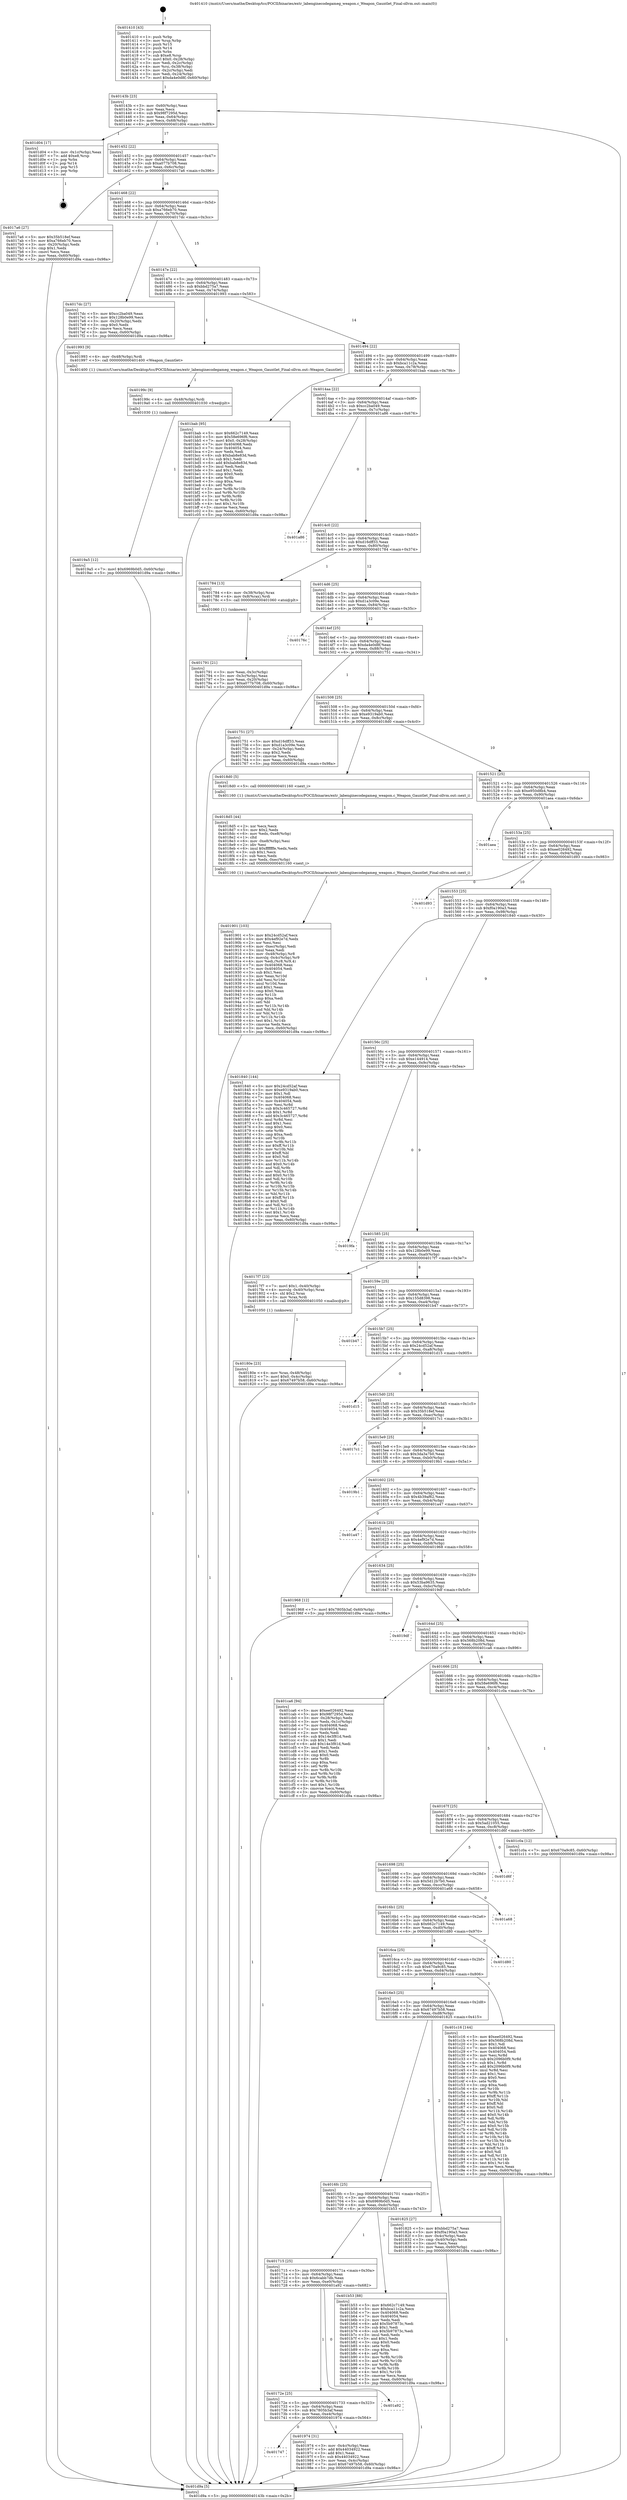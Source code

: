 digraph "0x401410" {
  label = "0x401410 (/mnt/c/Users/mathe/Desktop/tcc/POCII/binaries/extr_labenginecodegameg_weapon.c_Weapon_Gauntlet_Final-ollvm.out::main(0))"
  labelloc = "t"
  node[shape=record]

  Entry [label="",width=0.3,height=0.3,shape=circle,fillcolor=black,style=filled]
  "0x40143b" [label="{
     0x40143b [23]\l
     | [instrs]\l
     &nbsp;&nbsp;0x40143b \<+3\>: mov -0x60(%rbp),%eax\l
     &nbsp;&nbsp;0x40143e \<+2\>: mov %eax,%ecx\l
     &nbsp;&nbsp;0x401440 \<+6\>: sub $0x98f7295d,%ecx\l
     &nbsp;&nbsp;0x401446 \<+3\>: mov %eax,-0x64(%rbp)\l
     &nbsp;&nbsp;0x401449 \<+3\>: mov %ecx,-0x68(%rbp)\l
     &nbsp;&nbsp;0x40144c \<+6\>: je 0000000000401d04 \<main+0x8f4\>\l
  }"]
  "0x401d04" [label="{
     0x401d04 [17]\l
     | [instrs]\l
     &nbsp;&nbsp;0x401d04 \<+3\>: mov -0x1c(%rbp),%eax\l
     &nbsp;&nbsp;0x401d07 \<+7\>: add $0xe8,%rsp\l
     &nbsp;&nbsp;0x401d0e \<+1\>: pop %rbx\l
     &nbsp;&nbsp;0x401d0f \<+2\>: pop %r14\l
     &nbsp;&nbsp;0x401d11 \<+2\>: pop %r15\l
     &nbsp;&nbsp;0x401d13 \<+1\>: pop %rbp\l
     &nbsp;&nbsp;0x401d14 \<+1\>: ret\l
  }"]
  "0x401452" [label="{
     0x401452 [22]\l
     | [instrs]\l
     &nbsp;&nbsp;0x401452 \<+5\>: jmp 0000000000401457 \<main+0x47\>\l
     &nbsp;&nbsp;0x401457 \<+3\>: mov -0x64(%rbp),%eax\l
     &nbsp;&nbsp;0x40145a \<+5\>: sub $0xa077b708,%eax\l
     &nbsp;&nbsp;0x40145f \<+3\>: mov %eax,-0x6c(%rbp)\l
     &nbsp;&nbsp;0x401462 \<+6\>: je 00000000004017a6 \<main+0x396\>\l
  }"]
  Exit [label="",width=0.3,height=0.3,shape=circle,fillcolor=black,style=filled,peripheries=2]
  "0x4017a6" [label="{
     0x4017a6 [27]\l
     | [instrs]\l
     &nbsp;&nbsp;0x4017a6 \<+5\>: mov $0x35b518ef,%eax\l
     &nbsp;&nbsp;0x4017ab \<+5\>: mov $0xa766eb70,%ecx\l
     &nbsp;&nbsp;0x4017b0 \<+3\>: mov -0x20(%rbp),%edx\l
     &nbsp;&nbsp;0x4017b3 \<+3\>: cmp $0x1,%edx\l
     &nbsp;&nbsp;0x4017b6 \<+3\>: cmovl %ecx,%eax\l
     &nbsp;&nbsp;0x4017b9 \<+3\>: mov %eax,-0x60(%rbp)\l
     &nbsp;&nbsp;0x4017bc \<+5\>: jmp 0000000000401d9a \<main+0x98a\>\l
  }"]
  "0x401468" [label="{
     0x401468 [22]\l
     | [instrs]\l
     &nbsp;&nbsp;0x401468 \<+5\>: jmp 000000000040146d \<main+0x5d\>\l
     &nbsp;&nbsp;0x40146d \<+3\>: mov -0x64(%rbp),%eax\l
     &nbsp;&nbsp;0x401470 \<+5\>: sub $0xa766eb70,%eax\l
     &nbsp;&nbsp;0x401475 \<+3\>: mov %eax,-0x70(%rbp)\l
     &nbsp;&nbsp;0x401478 \<+6\>: je 00000000004017dc \<main+0x3cc\>\l
  }"]
  "0x4019a5" [label="{
     0x4019a5 [12]\l
     | [instrs]\l
     &nbsp;&nbsp;0x4019a5 \<+7\>: movl $0x6969b0d5,-0x60(%rbp)\l
     &nbsp;&nbsp;0x4019ac \<+5\>: jmp 0000000000401d9a \<main+0x98a\>\l
  }"]
  "0x4017dc" [label="{
     0x4017dc [27]\l
     | [instrs]\l
     &nbsp;&nbsp;0x4017dc \<+5\>: mov $0xcc2ba049,%eax\l
     &nbsp;&nbsp;0x4017e1 \<+5\>: mov $0x128b0e99,%ecx\l
     &nbsp;&nbsp;0x4017e6 \<+3\>: mov -0x20(%rbp),%edx\l
     &nbsp;&nbsp;0x4017e9 \<+3\>: cmp $0x0,%edx\l
     &nbsp;&nbsp;0x4017ec \<+3\>: cmove %ecx,%eax\l
     &nbsp;&nbsp;0x4017ef \<+3\>: mov %eax,-0x60(%rbp)\l
     &nbsp;&nbsp;0x4017f2 \<+5\>: jmp 0000000000401d9a \<main+0x98a\>\l
  }"]
  "0x40147e" [label="{
     0x40147e [22]\l
     | [instrs]\l
     &nbsp;&nbsp;0x40147e \<+5\>: jmp 0000000000401483 \<main+0x73\>\l
     &nbsp;&nbsp;0x401483 \<+3\>: mov -0x64(%rbp),%eax\l
     &nbsp;&nbsp;0x401486 \<+5\>: sub $0xbbd275a7,%eax\l
     &nbsp;&nbsp;0x40148b \<+3\>: mov %eax,-0x74(%rbp)\l
     &nbsp;&nbsp;0x40148e \<+6\>: je 0000000000401993 \<main+0x583\>\l
  }"]
  "0x40199c" [label="{
     0x40199c [9]\l
     | [instrs]\l
     &nbsp;&nbsp;0x40199c \<+4\>: mov -0x48(%rbp),%rdi\l
     &nbsp;&nbsp;0x4019a0 \<+5\>: call 0000000000401030 \<free@plt\>\l
     | [calls]\l
     &nbsp;&nbsp;0x401030 \{1\} (unknown)\l
  }"]
  "0x401993" [label="{
     0x401993 [9]\l
     | [instrs]\l
     &nbsp;&nbsp;0x401993 \<+4\>: mov -0x48(%rbp),%rdi\l
     &nbsp;&nbsp;0x401997 \<+5\>: call 0000000000401400 \<Weapon_Gauntlet\>\l
     | [calls]\l
     &nbsp;&nbsp;0x401400 \{1\} (/mnt/c/Users/mathe/Desktop/tcc/POCII/binaries/extr_labenginecodegameg_weapon.c_Weapon_Gauntlet_Final-ollvm.out::Weapon_Gauntlet)\l
  }"]
  "0x401494" [label="{
     0x401494 [22]\l
     | [instrs]\l
     &nbsp;&nbsp;0x401494 \<+5\>: jmp 0000000000401499 \<main+0x89\>\l
     &nbsp;&nbsp;0x401499 \<+3\>: mov -0x64(%rbp),%eax\l
     &nbsp;&nbsp;0x40149c \<+5\>: sub $0xbca11c2a,%eax\l
     &nbsp;&nbsp;0x4014a1 \<+3\>: mov %eax,-0x78(%rbp)\l
     &nbsp;&nbsp;0x4014a4 \<+6\>: je 0000000000401bab \<main+0x79b\>\l
  }"]
  "0x401747" [label="{
     0x401747\l
  }", style=dashed]
  "0x401bab" [label="{
     0x401bab [95]\l
     | [instrs]\l
     &nbsp;&nbsp;0x401bab \<+5\>: mov $0x662c7149,%eax\l
     &nbsp;&nbsp;0x401bb0 \<+5\>: mov $0x58e696f6,%ecx\l
     &nbsp;&nbsp;0x401bb5 \<+7\>: movl $0x0,-0x28(%rbp)\l
     &nbsp;&nbsp;0x401bbc \<+7\>: mov 0x404068,%edx\l
     &nbsp;&nbsp;0x401bc3 \<+7\>: mov 0x404054,%esi\l
     &nbsp;&nbsp;0x401bca \<+2\>: mov %edx,%edi\l
     &nbsp;&nbsp;0x401bcc \<+6\>: sub $0xbab8e83d,%edi\l
     &nbsp;&nbsp;0x401bd2 \<+3\>: sub $0x1,%edi\l
     &nbsp;&nbsp;0x401bd5 \<+6\>: add $0xbab8e83d,%edi\l
     &nbsp;&nbsp;0x401bdb \<+3\>: imul %edi,%edx\l
     &nbsp;&nbsp;0x401bde \<+3\>: and $0x1,%edx\l
     &nbsp;&nbsp;0x401be1 \<+3\>: cmp $0x0,%edx\l
     &nbsp;&nbsp;0x401be4 \<+4\>: sete %r8b\l
     &nbsp;&nbsp;0x401be8 \<+3\>: cmp $0xa,%esi\l
     &nbsp;&nbsp;0x401beb \<+4\>: setl %r9b\l
     &nbsp;&nbsp;0x401bef \<+3\>: mov %r8b,%r10b\l
     &nbsp;&nbsp;0x401bf2 \<+3\>: and %r9b,%r10b\l
     &nbsp;&nbsp;0x401bf5 \<+3\>: xor %r9b,%r8b\l
     &nbsp;&nbsp;0x401bf8 \<+3\>: or %r8b,%r10b\l
     &nbsp;&nbsp;0x401bfb \<+4\>: test $0x1,%r10b\l
     &nbsp;&nbsp;0x401bff \<+3\>: cmovne %ecx,%eax\l
     &nbsp;&nbsp;0x401c02 \<+3\>: mov %eax,-0x60(%rbp)\l
     &nbsp;&nbsp;0x401c05 \<+5\>: jmp 0000000000401d9a \<main+0x98a\>\l
  }"]
  "0x4014aa" [label="{
     0x4014aa [22]\l
     | [instrs]\l
     &nbsp;&nbsp;0x4014aa \<+5\>: jmp 00000000004014af \<main+0x9f\>\l
     &nbsp;&nbsp;0x4014af \<+3\>: mov -0x64(%rbp),%eax\l
     &nbsp;&nbsp;0x4014b2 \<+5\>: sub $0xcc2ba049,%eax\l
     &nbsp;&nbsp;0x4014b7 \<+3\>: mov %eax,-0x7c(%rbp)\l
     &nbsp;&nbsp;0x4014ba \<+6\>: je 0000000000401a86 \<main+0x676\>\l
  }"]
  "0x401974" [label="{
     0x401974 [31]\l
     | [instrs]\l
     &nbsp;&nbsp;0x401974 \<+3\>: mov -0x4c(%rbp),%eax\l
     &nbsp;&nbsp;0x401977 \<+5\>: add $0x44034922,%eax\l
     &nbsp;&nbsp;0x40197c \<+3\>: add $0x1,%eax\l
     &nbsp;&nbsp;0x40197f \<+5\>: sub $0x44034922,%eax\l
     &nbsp;&nbsp;0x401984 \<+3\>: mov %eax,-0x4c(%rbp)\l
     &nbsp;&nbsp;0x401987 \<+7\>: movl $0x67497b58,-0x60(%rbp)\l
     &nbsp;&nbsp;0x40198e \<+5\>: jmp 0000000000401d9a \<main+0x98a\>\l
  }"]
  "0x401a86" [label="{
     0x401a86\l
  }", style=dashed]
  "0x4014c0" [label="{
     0x4014c0 [22]\l
     | [instrs]\l
     &nbsp;&nbsp;0x4014c0 \<+5\>: jmp 00000000004014c5 \<main+0xb5\>\l
     &nbsp;&nbsp;0x4014c5 \<+3\>: mov -0x64(%rbp),%eax\l
     &nbsp;&nbsp;0x4014c8 \<+5\>: sub $0xd16dff33,%eax\l
     &nbsp;&nbsp;0x4014cd \<+3\>: mov %eax,-0x80(%rbp)\l
     &nbsp;&nbsp;0x4014d0 \<+6\>: je 0000000000401784 \<main+0x374\>\l
  }"]
  "0x40172e" [label="{
     0x40172e [25]\l
     | [instrs]\l
     &nbsp;&nbsp;0x40172e \<+5\>: jmp 0000000000401733 \<main+0x323\>\l
     &nbsp;&nbsp;0x401733 \<+3\>: mov -0x64(%rbp),%eax\l
     &nbsp;&nbsp;0x401736 \<+5\>: sub $0x7805b3af,%eax\l
     &nbsp;&nbsp;0x40173b \<+6\>: mov %eax,-0xe4(%rbp)\l
     &nbsp;&nbsp;0x401741 \<+6\>: je 0000000000401974 \<main+0x564\>\l
  }"]
  "0x401784" [label="{
     0x401784 [13]\l
     | [instrs]\l
     &nbsp;&nbsp;0x401784 \<+4\>: mov -0x38(%rbp),%rax\l
     &nbsp;&nbsp;0x401788 \<+4\>: mov 0x8(%rax),%rdi\l
     &nbsp;&nbsp;0x40178c \<+5\>: call 0000000000401060 \<atoi@plt\>\l
     | [calls]\l
     &nbsp;&nbsp;0x401060 \{1\} (unknown)\l
  }"]
  "0x4014d6" [label="{
     0x4014d6 [25]\l
     | [instrs]\l
     &nbsp;&nbsp;0x4014d6 \<+5\>: jmp 00000000004014db \<main+0xcb\>\l
     &nbsp;&nbsp;0x4014db \<+3\>: mov -0x64(%rbp),%eax\l
     &nbsp;&nbsp;0x4014de \<+5\>: sub $0xd1a3c09e,%eax\l
     &nbsp;&nbsp;0x4014e3 \<+6\>: mov %eax,-0x84(%rbp)\l
     &nbsp;&nbsp;0x4014e9 \<+6\>: je 000000000040176c \<main+0x35c\>\l
  }"]
  "0x401a92" [label="{
     0x401a92\l
  }", style=dashed]
  "0x40176c" [label="{
     0x40176c\l
  }", style=dashed]
  "0x4014ef" [label="{
     0x4014ef [25]\l
     | [instrs]\l
     &nbsp;&nbsp;0x4014ef \<+5\>: jmp 00000000004014f4 \<main+0xe4\>\l
     &nbsp;&nbsp;0x4014f4 \<+3\>: mov -0x64(%rbp),%eax\l
     &nbsp;&nbsp;0x4014f7 \<+5\>: sub $0xda4e0d8f,%eax\l
     &nbsp;&nbsp;0x4014fc \<+6\>: mov %eax,-0x88(%rbp)\l
     &nbsp;&nbsp;0x401502 \<+6\>: je 0000000000401751 \<main+0x341\>\l
  }"]
  "0x401715" [label="{
     0x401715 [25]\l
     | [instrs]\l
     &nbsp;&nbsp;0x401715 \<+5\>: jmp 000000000040171a \<main+0x30a\>\l
     &nbsp;&nbsp;0x40171a \<+3\>: mov -0x64(%rbp),%eax\l
     &nbsp;&nbsp;0x40171d \<+5\>: sub $0x6cabb7db,%eax\l
     &nbsp;&nbsp;0x401722 \<+6\>: mov %eax,-0xe0(%rbp)\l
     &nbsp;&nbsp;0x401728 \<+6\>: je 0000000000401a92 \<main+0x682\>\l
  }"]
  "0x401751" [label="{
     0x401751 [27]\l
     | [instrs]\l
     &nbsp;&nbsp;0x401751 \<+5\>: mov $0xd16dff33,%eax\l
     &nbsp;&nbsp;0x401756 \<+5\>: mov $0xd1a3c09e,%ecx\l
     &nbsp;&nbsp;0x40175b \<+3\>: mov -0x24(%rbp),%edx\l
     &nbsp;&nbsp;0x40175e \<+3\>: cmp $0x2,%edx\l
     &nbsp;&nbsp;0x401761 \<+3\>: cmovne %ecx,%eax\l
     &nbsp;&nbsp;0x401764 \<+3\>: mov %eax,-0x60(%rbp)\l
     &nbsp;&nbsp;0x401767 \<+5\>: jmp 0000000000401d9a \<main+0x98a\>\l
  }"]
  "0x401508" [label="{
     0x401508 [25]\l
     | [instrs]\l
     &nbsp;&nbsp;0x401508 \<+5\>: jmp 000000000040150d \<main+0xfd\>\l
     &nbsp;&nbsp;0x40150d \<+3\>: mov -0x64(%rbp),%eax\l
     &nbsp;&nbsp;0x401510 \<+5\>: sub $0xe9319ab0,%eax\l
     &nbsp;&nbsp;0x401515 \<+6\>: mov %eax,-0x8c(%rbp)\l
     &nbsp;&nbsp;0x40151b \<+6\>: je 00000000004018d0 \<main+0x4c0\>\l
  }"]
  "0x401d9a" [label="{
     0x401d9a [5]\l
     | [instrs]\l
     &nbsp;&nbsp;0x401d9a \<+5\>: jmp 000000000040143b \<main+0x2b\>\l
  }"]
  "0x401410" [label="{
     0x401410 [43]\l
     | [instrs]\l
     &nbsp;&nbsp;0x401410 \<+1\>: push %rbp\l
     &nbsp;&nbsp;0x401411 \<+3\>: mov %rsp,%rbp\l
     &nbsp;&nbsp;0x401414 \<+2\>: push %r15\l
     &nbsp;&nbsp;0x401416 \<+2\>: push %r14\l
     &nbsp;&nbsp;0x401418 \<+1\>: push %rbx\l
     &nbsp;&nbsp;0x401419 \<+7\>: sub $0xe8,%rsp\l
     &nbsp;&nbsp;0x401420 \<+7\>: movl $0x0,-0x28(%rbp)\l
     &nbsp;&nbsp;0x401427 \<+3\>: mov %edi,-0x2c(%rbp)\l
     &nbsp;&nbsp;0x40142a \<+4\>: mov %rsi,-0x38(%rbp)\l
     &nbsp;&nbsp;0x40142e \<+3\>: mov -0x2c(%rbp),%edi\l
     &nbsp;&nbsp;0x401431 \<+3\>: mov %edi,-0x24(%rbp)\l
     &nbsp;&nbsp;0x401434 \<+7\>: movl $0xda4e0d8f,-0x60(%rbp)\l
  }"]
  "0x401791" [label="{
     0x401791 [21]\l
     | [instrs]\l
     &nbsp;&nbsp;0x401791 \<+3\>: mov %eax,-0x3c(%rbp)\l
     &nbsp;&nbsp;0x401794 \<+3\>: mov -0x3c(%rbp),%eax\l
     &nbsp;&nbsp;0x401797 \<+3\>: mov %eax,-0x20(%rbp)\l
     &nbsp;&nbsp;0x40179a \<+7\>: movl $0xa077b708,-0x60(%rbp)\l
     &nbsp;&nbsp;0x4017a1 \<+5\>: jmp 0000000000401d9a \<main+0x98a\>\l
  }"]
  "0x401b53" [label="{
     0x401b53 [88]\l
     | [instrs]\l
     &nbsp;&nbsp;0x401b53 \<+5\>: mov $0x662c7149,%eax\l
     &nbsp;&nbsp;0x401b58 \<+5\>: mov $0xbca11c2a,%ecx\l
     &nbsp;&nbsp;0x401b5d \<+7\>: mov 0x404068,%edx\l
     &nbsp;&nbsp;0x401b64 \<+7\>: mov 0x404054,%esi\l
     &nbsp;&nbsp;0x401b6b \<+2\>: mov %edx,%edi\l
     &nbsp;&nbsp;0x401b6d \<+6\>: add $0x5b97873c,%edi\l
     &nbsp;&nbsp;0x401b73 \<+3\>: sub $0x1,%edi\l
     &nbsp;&nbsp;0x401b76 \<+6\>: sub $0x5b97873c,%edi\l
     &nbsp;&nbsp;0x401b7c \<+3\>: imul %edi,%edx\l
     &nbsp;&nbsp;0x401b7f \<+3\>: and $0x1,%edx\l
     &nbsp;&nbsp;0x401b82 \<+3\>: cmp $0x0,%edx\l
     &nbsp;&nbsp;0x401b85 \<+4\>: sete %r8b\l
     &nbsp;&nbsp;0x401b89 \<+3\>: cmp $0xa,%esi\l
     &nbsp;&nbsp;0x401b8c \<+4\>: setl %r9b\l
     &nbsp;&nbsp;0x401b90 \<+3\>: mov %r8b,%r10b\l
     &nbsp;&nbsp;0x401b93 \<+3\>: and %r9b,%r10b\l
     &nbsp;&nbsp;0x401b96 \<+3\>: xor %r9b,%r8b\l
     &nbsp;&nbsp;0x401b99 \<+3\>: or %r8b,%r10b\l
     &nbsp;&nbsp;0x401b9c \<+4\>: test $0x1,%r10b\l
     &nbsp;&nbsp;0x401ba0 \<+3\>: cmovne %ecx,%eax\l
     &nbsp;&nbsp;0x401ba3 \<+3\>: mov %eax,-0x60(%rbp)\l
     &nbsp;&nbsp;0x401ba6 \<+5\>: jmp 0000000000401d9a \<main+0x98a\>\l
  }"]
  "0x4018d0" [label="{
     0x4018d0 [5]\l
     | [instrs]\l
     &nbsp;&nbsp;0x4018d0 \<+5\>: call 0000000000401160 \<next_i\>\l
     | [calls]\l
     &nbsp;&nbsp;0x401160 \{1\} (/mnt/c/Users/mathe/Desktop/tcc/POCII/binaries/extr_labenginecodegameg_weapon.c_Weapon_Gauntlet_Final-ollvm.out::next_i)\l
  }"]
  "0x401521" [label="{
     0x401521 [25]\l
     | [instrs]\l
     &nbsp;&nbsp;0x401521 \<+5\>: jmp 0000000000401526 \<main+0x116\>\l
     &nbsp;&nbsp;0x401526 \<+3\>: mov -0x64(%rbp),%eax\l
     &nbsp;&nbsp;0x401529 \<+5\>: sub $0xe950d8b4,%eax\l
     &nbsp;&nbsp;0x40152e \<+6\>: mov %eax,-0x90(%rbp)\l
     &nbsp;&nbsp;0x401534 \<+6\>: je 0000000000401aea \<main+0x6da\>\l
  }"]
  "0x401901" [label="{
     0x401901 [103]\l
     | [instrs]\l
     &nbsp;&nbsp;0x401901 \<+5\>: mov $0x24cd52af,%ecx\l
     &nbsp;&nbsp;0x401906 \<+5\>: mov $0x4ef92e7d,%edx\l
     &nbsp;&nbsp;0x40190b \<+2\>: xor %esi,%esi\l
     &nbsp;&nbsp;0x40190d \<+6\>: mov -0xec(%rbp),%edi\l
     &nbsp;&nbsp;0x401913 \<+3\>: imul %eax,%edi\l
     &nbsp;&nbsp;0x401916 \<+4\>: mov -0x48(%rbp),%r8\l
     &nbsp;&nbsp;0x40191a \<+4\>: movslq -0x4c(%rbp),%r9\l
     &nbsp;&nbsp;0x40191e \<+4\>: mov %edi,(%r8,%r9,4)\l
     &nbsp;&nbsp;0x401922 \<+7\>: mov 0x404068,%eax\l
     &nbsp;&nbsp;0x401929 \<+7\>: mov 0x404054,%edi\l
     &nbsp;&nbsp;0x401930 \<+3\>: sub $0x1,%esi\l
     &nbsp;&nbsp;0x401933 \<+3\>: mov %eax,%r10d\l
     &nbsp;&nbsp;0x401936 \<+3\>: add %esi,%r10d\l
     &nbsp;&nbsp;0x401939 \<+4\>: imul %r10d,%eax\l
     &nbsp;&nbsp;0x40193d \<+3\>: and $0x1,%eax\l
     &nbsp;&nbsp;0x401940 \<+3\>: cmp $0x0,%eax\l
     &nbsp;&nbsp;0x401943 \<+4\>: sete %r11b\l
     &nbsp;&nbsp;0x401947 \<+3\>: cmp $0xa,%edi\l
     &nbsp;&nbsp;0x40194a \<+3\>: setl %bl\l
     &nbsp;&nbsp;0x40194d \<+3\>: mov %r11b,%r14b\l
     &nbsp;&nbsp;0x401950 \<+3\>: and %bl,%r14b\l
     &nbsp;&nbsp;0x401953 \<+3\>: xor %bl,%r11b\l
     &nbsp;&nbsp;0x401956 \<+3\>: or %r11b,%r14b\l
     &nbsp;&nbsp;0x401959 \<+4\>: test $0x1,%r14b\l
     &nbsp;&nbsp;0x40195d \<+3\>: cmovne %edx,%ecx\l
     &nbsp;&nbsp;0x401960 \<+3\>: mov %ecx,-0x60(%rbp)\l
     &nbsp;&nbsp;0x401963 \<+5\>: jmp 0000000000401d9a \<main+0x98a\>\l
  }"]
  "0x401aea" [label="{
     0x401aea\l
  }", style=dashed]
  "0x40153a" [label="{
     0x40153a [25]\l
     | [instrs]\l
     &nbsp;&nbsp;0x40153a \<+5\>: jmp 000000000040153f \<main+0x12f\>\l
     &nbsp;&nbsp;0x40153f \<+3\>: mov -0x64(%rbp),%eax\l
     &nbsp;&nbsp;0x401542 \<+5\>: sub $0xee026492,%eax\l
     &nbsp;&nbsp;0x401547 \<+6\>: mov %eax,-0x94(%rbp)\l
     &nbsp;&nbsp;0x40154d \<+6\>: je 0000000000401d93 \<main+0x983\>\l
  }"]
  "0x4018d5" [label="{
     0x4018d5 [44]\l
     | [instrs]\l
     &nbsp;&nbsp;0x4018d5 \<+2\>: xor %ecx,%ecx\l
     &nbsp;&nbsp;0x4018d7 \<+5\>: mov $0x2,%edx\l
     &nbsp;&nbsp;0x4018dc \<+6\>: mov %edx,-0xe8(%rbp)\l
     &nbsp;&nbsp;0x4018e2 \<+1\>: cltd\l
     &nbsp;&nbsp;0x4018e3 \<+6\>: mov -0xe8(%rbp),%esi\l
     &nbsp;&nbsp;0x4018e9 \<+2\>: idiv %esi\l
     &nbsp;&nbsp;0x4018eb \<+6\>: imul $0xfffffffe,%edx,%edx\l
     &nbsp;&nbsp;0x4018f1 \<+3\>: sub $0x1,%ecx\l
     &nbsp;&nbsp;0x4018f4 \<+2\>: sub %ecx,%edx\l
     &nbsp;&nbsp;0x4018f6 \<+6\>: mov %edx,-0xec(%rbp)\l
     &nbsp;&nbsp;0x4018fc \<+5\>: call 0000000000401160 \<next_i\>\l
     | [calls]\l
     &nbsp;&nbsp;0x401160 \{1\} (/mnt/c/Users/mathe/Desktop/tcc/POCII/binaries/extr_labenginecodegameg_weapon.c_Weapon_Gauntlet_Final-ollvm.out::next_i)\l
  }"]
  "0x401d93" [label="{
     0x401d93\l
  }", style=dashed]
  "0x401553" [label="{
     0x401553 [25]\l
     | [instrs]\l
     &nbsp;&nbsp;0x401553 \<+5\>: jmp 0000000000401558 \<main+0x148\>\l
     &nbsp;&nbsp;0x401558 \<+3\>: mov -0x64(%rbp),%eax\l
     &nbsp;&nbsp;0x40155b \<+5\>: sub $0xf0a190a3,%eax\l
     &nbsp;&nbsp;0x401560 \<+6\>: mov %eax,-0x98(%rbp)\l
     &nbsp;&nbsp;0x401566 \<+6\>: je 0000000000401840 \<main+0x430\>\l
  }"]
  "0x4016fc" [label="{
     0x4016fc [25]\l
     | [instrs]\l
     &nbsp;&nbsp;0x4016fc \<+5\>: jmp 0000000000401701 \<main+0x2f1\>\l
     &nbsp;&nbsp;0x401701 \<+3\>: mov -0x64(%rbp),%eax\l
     &nbsp;&nbsp;0x401704 \<+5\>: sub $0x6969b0d5,%eax\l
     &nbsp;&nbsp;0x401709 \<+6\>: mov %eax,-0xdc(%rbp)\l
     &nbsp;&nbsp;0x40170f \<+6\>: je 0000000000401b53 \<main+0x743\>\l
  }"]
  "0x401840" [label="{
     0x401840 [144]\l
     | [instrs]\l
     &nbsp;&nbsp;0x401840 \<+5\>: mov $0x24cd52af,%eax\l
     &nbsp;&nbsp;0x401845 \<+5\>: mov $0xe9319ab0,%ecx\l
     &nbsp;&nbsp;0x40184a \<+2\>: mov $0x1,%dl\l
     &nbsp;&nbsp;0x40184c \<+7\>: mov 0x404068,%esi\l
     &nbsp;&nbsp;0x401853 \<+7\>: mov 0x404054,%edi\l
     &nbsp;&nbsp;0x40185a \<+3\>: mov %esi,%r8d\l
     &nbsp;&nbsp;0x40185d \<+7\>: sub $0x3c465727,%r8d\l
     &nbsp;&nbsp;0x401864 \<+4\>: sub $0x1,%r8d\l
     &nbsp;&nbsp;0x401868 \<+7\>: add $0x3c465727,%r8d\l
     &nbsp;&nbsp;0x40186f \<+4\>: imul %r8d,%esi\l
     &nbsp;&nbsp;0x401873 \<+3\>: and $0x1,%esi\l
     &nbsp;&nbsp;0x401876 \<+3\>: cmp $0x0,%esi\l
     &nbsp;&nbsp;0x401879 \<+4\>: sete %r9b\l
     &nbsp;&nbsp;0x40187d \<+3\>: cmp $0xa,%edi\l
     &nbsp;&nbsp;0x401880 \<+4\>: setl %r10b\l
     &nbsp;&nbsp;0x401884 \<+3\>: mov %r9b,%r11b\l
     &nbsp;&nbsp;0x401887 \<+4\>: xor $0xff,%r11b\l
     &nbsp;&nbsp;0x40188b \<+3\>: mov %r10b,%bl\l
     &nbsp;&nbsp;0x40188e \<+3\>: xor $0xff,%bl\l
     &nbsp;&nbsp;0x401891 \<+3\>: xor $0x0,%dl\l
     &nbsp;&nbsp;0x401894 \<+3\>: mov %r11b,%r14b\l
     &nbsp;&nbsp;0x401897 \<+4\>: and $0x0,%r14b\l
     &nbsp;&nbsp;0x40189b \<+3\>: and %dl,%r9b\l
     &nbsp;&nbsp;0x40189e \<+3\>: mov %bl,%r15b\l
     &nbsp;&nbsp;0x4018a1 \<+4\>: and $0x0,%r15b\l
     &nbsp;&nbsp;0x4018a5 \<+3\>: and %dl,%r10b\l
     &nbsp;&nbsp;0x4018a8 \<+3\>: or %r9b,%r14b\l
     &nbsp;&nbsp;0x4018ab \<+3\>: or %r10b,%r15b\l
     &nbsp;&nbsp;0x4018ae \<+3\>: xor %r15b,%r14b\l
     &nbsp;&nbsp;0x4018b1 \<+3\>: or %bl,%r11b\l
     &nbsp;&nbsp;0x4018b4 \<+4\>: xor $0xff,%r11b\l
     &nbsp;&nbsp;0x4018b8 \<+3\>: or $0x0,%dl\l
     &nbsp;&nbsp;0x4018bb \<+3\>: and %dl,%r11b\l
     &nbsp;&nbsp;0x4018be \<+3\>: or %r11b,%r14b\l
     &nbsp;&nbsp;0x4018c1 \<+4\>: test $0x1,%r14b\l
     &nbsp;&nbsp;0x4018c5 \<+3\>: cmovne %ecx,%eax\l
     &nbsp;&nbsp;0x4018c8 \<+3\>: mov %eax,-0x60(%rbp)\l
     &nbsp;&nbsp;0x4018cb \<+5\>: jmp 0000000000401d9a \<main+0x98a\>\l
  }"]
  "0x40156c" [label="{
     0x40156c [25]\l
     | [instrs]\l
     &nbsp;&nbsp;0x40156c \<+5\>: jmp 0000000000401571 \<main+0x161\>\l
     &nbsp;&nbsp;0x401571 \<+3\>: mov -0x64(%rbp),%eax\l
     &nbsp;&nbsp;0x401574 \<+5\>: sub $0xe144914,%eax\l
     &nbsp;&nbsp;0x401579 \<+6\>: mov %eax,-0x9c(%rbp)\l
     &nbsp;&nbsp;0x40157f \<+6\>: je 00000000004019fa \<main+0x5ea\>\l
  }"]
  "0x401825" [label="{
     0x401825 [27]\l
     | [instrs]\l
     &nbsp;&nbsp;0x401825 \<+5\>: mov $0xbbd275a7,%eax\l
     &nbsp;&nbsp;0x40182a \<+5\>: mov $0xf0a190a3,%ecx\l
     &nbsp;&nbsp;0x40182f \<+3\>: mov -0x4c(%rbp),%edx\l
     &nbsp;&nbsp;0x401832 \<+3\>: cmp -0x40(%rbp),%edx\l
     &nbsp;&nbsp;0x401835 \<+3\>: cmovl %ecx,%eax\l
     &nbsp;&nbsp;0x401838 \<+3\>: mov %eax,-0x60(%rbp)\l
     &nbsp;&nbsp;0x40183b \<+5\>: jmp 0000000000401d9a \<main+0x98a\>\l
  }"]
  "0x4019fa" [label="{
     0x4019fa\l
  }", style=dashed]
  "0x401585" [label="{
     0x401585 [25]\l
     | [instrs]\l
     &nbsp;&nbsp;0x401585 \<+5\>: jmp 000000000040158a \<main+0x17a\>\l
     &nbsp;&nbsp;0x40158a \<+3\>: mov -0x64(%rbp),%eax\l
     &nbsp;&nbsp;0x40158d \<+5\>: sub $0x128b0e99,%eax\l
     &nbsp;&nbsp;0x401592 \<+6\>: mov %eax,-0xa0(%rbp)\l
     &nbsp;&nbsp;0x401598 \<+6\>: je 00000000004017f7 \<main+0x3e7\>\l
  }"]
  "0x4016e3" [label="{
     0x4016e3 [25]\l
     | [instrs]\l
     &nbsp;&nbsp;0x4016e3 \<+5\>: jmp 00000000004016e8 \<main+0x2d8\>\l
     &nbsp;&nbsp;0x4016e8 \<+3\>: mov -0x64(%rbp),%eax\l
     &nbsp;&nbsp;0x4016eb \<+5\>: sub $0x67497b58,%eax\l
     &nbsp;&nbsp;0x4016f0 \<+6\>: mov %eax,-0xd8(%rbp)\l
     &nbsp;&nbsp;0x4016f6 \<+6\>: je 0000000000401825 \<main+0x415\>\l
  }"]
  "0x4017f7" [label="{
     0x4017f7 [23]\l
     | [instrs]\l
     &nbsp;&nbsp;0x4017f7 \<+7\>: movl $0x1,-0x40(%rbp)\l
     &nbsp;&nbsp;0x4017fe \<+4\>: movslq -0x40(%rbp),%rax\l
     &nbsp;&nbsp;0x401802 \<+4\>: shl $0x2,%rax\l
     &nbsp;&nbsp;0x401806 \<+3\>: mov %rax,%rdi\l
     &nbsp;&nbsp;0x401809 \<+5\>: call 0000000000401050 \<malloc@plt\>\l
     | [calls]\l
     &nbsp;&nbsp;0x401050 \{1\} (unknown)\l
  }"]
  "0x40159e" [label="{
     0x40159e [25]\l
     | [instrs]\l
     &nbsp;&nbsp;0x40159e \<+5\>: jmp 00000000004015a3 \<main+0x193\>\l
     &nbsp;&nbsp;0x4015a3 \<+3\>: mov -0x64(%rbp),%eax\l
     &nbsp;&nbsp;0x4015a6 \<+5\>: sub $0x155d8398,%eax\l
     &nbsp;&nbsp;0x4015ab \<+6\>: mov %eax,-0xa4(%rbp)\l
     &nbsp;&nbsp;0x4015b1 \<+6\>: je 0000000000401b47 \<main+0x737\>\l
  }"]
  "0x40180e" [label="{
     0x40180e [23]\l
     | [instrs]\l
     &nbsp;&nbsp;0x40180e \<+4\>: mov %rax,-0x48(%rbp)\l
     &nbsp;&nbsp;0x401812 \<+7\>: movl $0x0,-0x4c(%rbp)\l
     &nbsp;&nbsp;0x401819 \<+7\>: movl $0x67497b58,-0x60(%rbp)\l
     &nbsp;&nbsp;0x401820 \<+5\>: jmp 0000000000401d9a \<main+0x98a\>\l
  }"]
  "0x401c16" [label="{
     0x401c16 [144]\l
     | [instrs]\l
     &nbsp;&nbsp;0x401c16 \<+5\>: mov $0xee026492,%eax\l
     &nbsp;&nbsp;0x401c1b \<+5\>: mov $0x568b208d,%ecx\l
     &nbsp;&nbsp;0x401c20 \<+2\>: mov $0x1,%dl\l
     &nbsp;&nbsp;0x401c22 \<+7\>: mov 0x404068,%esi\l
     &nbsp;&nbsp;0x401c29 \<+7\>: mov 0x404054,%edi\l
     &nbsp;&nbsp;0x401c30 \<+3\>: mov %esi,%r8d\l
     &nbsp;&nbsp;0x401c33 \<+7\>: sub $0x2096b0f9,%r8d\l
     &nbsp;&nbsp;0x401c3a \<+4\>: sub $0x1,%r8d\l
     &nbsp;&nbsp;0x401c3e \<+7\>: add $0x2096b0f9,%r8d\l
     &nbsp;&nbsp;0x401c45 \<+4\>: imul %r8d,%esi\l
     &nbsp;&nbsp;0x401c49 \<+3\>: and $0x1,%esi\l
     &nbsp;&nbsp;0x401c4c \<+3\>: cmp $0x0,%esi\l
     &nbsp;&nbsp;0x401c4f \<+4\>: sete %r9b\l
     &nbsp;&nbsp;0x401c53 \<+3\>: cmp $0xa,%edi\l
     &nbsp;&nbsp;0x401c56 \<+4\>: setl %r10b\l
     &nbsp;&nbsp;0x401c5a \<+3\>: mov %r9b,%r11b\l
     &nbsp;&nbsp;0x401c5d \<+4\>: xor $0xff,%r11b\l
     &nbsp;&nbsp;0x401c61 \<+3\>: mov %r10b,%bl\l
     &nbsp;&nbsp;0x401c64 \<+3\>: xor $0xff,%bl\l
     &nbsp;&nbsp;0x401c67 \<+3\>: xor $0x0,%dl\l
     &nbsp;&nbsp;0x401c6a \<+3\>: mov %r11b,%r14b\l
     &nbsp;&nbsp;0x401c6d \<+4\>: and $0x0,%r14b\l
     &nbsp;&nbsp;0x401c71 \<+3\>: and %dl,%r9b\l
     &nbsp;&nbsp;0x401c74 \<+3\>: mov %bl,%r15b\l
     &nbsp;&nbsp;0x401c77 \<+4\>: and $0x0,%r15b\l
     &nbsp;&nbsp;0x401c7b \<+3\>: and %dl,%r10b\l
     &nbsp;&nbsp;0x401c7e \<+3\>: or %r9b,%r14b\l
     &nbsp;&nbsp;0x401c81 \<+3\>: or %r10b,%r15b\l
     &nbsp;&nbsp;0x401c84 \<+3\>: xor %r15b,%r14b\l
     &nbsp;&nbsp;0x401c87 \<+3\>: or %bl,%r11b\l
     &nbsp;&nbsp;0x401c8a \<+4\>: xor $0xff,%r11b\l
     &nbsp;&nbsp;0x401c8e \<+3\>: or $0x0,%dl\l
     &nbsp;&nbsp;0x401c91 \<+3\>: and %dl,%r11b\l
     &nbsp;&nbsp;0x401c94 \<+3\>: or %r11b,%r14b\l
     &nbsp;&nbsp;0x401c97 \<+4\>: test $0x1,%r14b\l
     &nbsp;&nbsp;0x401c9b \<+3\>: cmovne %ecx,%eax\l
     &nbsp;&nbsp;0x401c9e \<+3\>: mov %eax,-0x60(%rbp)\l
     &nbsp;&nbsp;0x401ca1 \<+5\>: jmp 0000000000401d9a \<main+0x98a\>\l
  }"]
  "0x401b47" [label="{
     0x401b47\l
  }", style=dashed]
  "0x4015b7" [label="{
     0x4015b7 [25]\l
     | [instrs]\l
     &nbsp;&nbsp;0x4015b7 \<+5\>: jmp 00000000004015bc \<main+0x1ac\>\l
     &nbsp;&nbsp;0x4015bc \<+3\>: mov -0x64(%rbp),%eax\l
     &nbsp;&nbsp;0x4015bf \<+5\>: sub $0x24cd52af,%eax\l
     &nbsp;&nbsp;0x4015c4 \<+6\>: mov %eax,-0xa8(%rbp)\l
     &nbsp;&nbsp;0x4015ca \<+6\>: je 0000000000401d15 \<main+0x905\>\l
  }"]
  "0x4016ca" [label="{
     0x4016ca [25]\l
     | [instrs]\l
     &nbsp;&nbsp;0x4016ca \<+5\>: jmp 00000000004016cf \<main+0x2bf\>\l
     &nbsp;&nbsp;0x4016cf \<+3\>: mov -0x64(%rbp),%eax\l
     &nbsp;&nbsp;0x4016d2 \<+5\>: sub $0x670a9c85,%eax\l
     &nbsp;&nbsp;0x4016d7 \<+6\>: mov %eax,-0xd4(%rbp)\l
     &nbsp;&nbsp;0x4016dd \<+6\>: je 0000000000401c16 \<main+0x806\>\l
  }"]
  "0x401d15" [label="{
     0x401d15\l
  }", style=dashed]
  "0x4015d0" [label="{
     0x4015d0 [25]\l
     | [instrs]\l
     &nbsp;&nbsp;0x4015d0 \<+5\>: jmp 00000000004015d5 \<main+0x1c5\>\l
     &nbsp;&nbsp;0x4015d5 \<+3\>: mov -0x64(%rbp),%eax\l
     &nbsp;&nbsp;0x4015d8 \<+5\>: sub $0x35b518ef,%eax\l
     &nbsp;&nbsp;0x4015dd \<+6\>: mov %eax,-0xac(%rbp)\l
     &nbsp;&nbsp;0x4015e3 \<+6\>: je 00000000004017c1 \<main+0x3b1\>\l
  }"]
  "0x401d80" [label="{
     0x401d80\l
  }", style=dashed]
  "0x4017c1" [label="{
     0x4017c1\l
  }", style=dashed]
  "0x4015e9" [label="{
     0x4015e9 [25]\l
     | [instrs]\l
     &nbsp;&nbsp;0x4015e9 \<+5\>: jmp 00000000004015ee \<main+0x1de\>\l
     &nbsp;&nbsp;0x4015ee \<+3\>: mov -0x64(%rbp),%eax\l
     &nbsp;&nbsp;0x4015f1 \<+5\>: sub $0x3da3a7b0,%eax\l
     &nbsp;&nbsp;0x4015f6 \<+6\>: mov %eax,-0xb0(%rbp)\l
     &nbsp;&nbsp;0x4015fc \<+6\>: je 00000000004019b1 \<main+0x5a1\>\l
  }"]
  "0x4016b1" [label="{
     0x4016b1 [25]\l
     | [instrs]\l
     &nbsp;&nbsp;0x4016b1 \<+5\>: jmp 00000000004016b6 \<main+0x2a6\>\l
     &nbsp;&nbsp;0x4016b6 \<+3\>: mov -0x64(%rbp),%eax\l
     &nbsp;&nbsp;0x4016b9 \<+5\>: sub $0x662c7149,%eax\l
     &nbsp;&nbsp;0x4016be \<+6\>: mov %eax,-0xd0(%rbp)\l
     &nbsp;&nbsp;0x4016c4 \<+6\>: je 0000000000401d80 \<main+0x970\>\l
  }"]
  "0x4019b1" [label="{
     0x4019b1\l
  }", style=dashed]
  "0x401602" [label="{
     0x401602 [25]\l
     | [instrs]\l
     &nbsp;&nbsp;0x401602 \<+5\>: jmp 0000000000401607 \<main+0x1f7\>\l
     &nbsp;&nbsp;0x401607 \<+3\>: mov -0x64(%rbp),%eax\l
     &nbsp;&nbsp;0x40160a \<+5\>: sub $0x4b39af62,%eax\l
     &nbsp;&nbsp;0x40160f \<+6\>: mov %eax,-0xb4(%rbp)\l
     &nbsp;&nbsp;0x401615 \<+6\>: je 0000000000401a47 \<main+0x637\>\l
  }"]
  "0x401a68" [label="{
     0x401a68\l
  }", style=dashed]
  "0x401a47" [label="{
     0x401a47\l
  }", style=dashed]
  "0x40161b" [label="{
     0x40161b [25]\l
     | [instrs]\l
     &nbsp;&nbsp;0x40161b \<+5\>: jmp 0000000000401620 \<main+0x210\>\l
     &nbsp;&nbsp;0x401620 \<+3\>: mov -0x64(%rbp),%eax\l
     &nbsp;&nbsp;0x401623 \<+5\>: sub $0x4ef92e7d,%eax\l
     &nbsp;&nbsp;0x401628 \<+6\>: mov %eax,-0xb8(%rbp)\l
     &nbsp;&nbsp;0x40162e \<+6\>: je 0000000000401968 \<main+0x558\>\l
  }"]
  "0x401698" [label="{
     0x401698 [25]\l
     | [instrs]\l
     &nbsp;&nbsp;0x401698 \<+5\>: jmp 000000000040169d \<main+0x28d\>\l
     &nbsp;&nbsp;0x40169d \<+3\>: mov -0x64(%rbp),%eax\l
     &nbsp;&nbsp;0x4016a0 \<+5\>: sub $0x5d12b7b0,%eax\l
     &nbsp;&nbsp;0x4016a5 \<+6\>: mov %eax,-0xcc(%rbp)\l
     &nbsp;&nbsp;0x4016ab \<+6\>: je 0000000000401a68 \<main+0x658\>\l
  }"]
  "0x401968" [label="{
     0x401968 [12]\l
     | [instrs]\l
     &nbsp;&nbsp;0x401968 \<+7\>: movl $0x7805b3af,-0x60(%rbp)\l
     &nbsp;&nbsp;0x40196f \<+5\>: jmp 0000000000401d9a \<main+0x98a\>\l
  }"]
  "0x401634" [label="{
     0x401634 [25]\l
     | [instrs]\l
     &nbsp;&nbsp;0x401634 \<+5\>: jmp 0000000000401639 \<main+0x229\>\l
     &nbsp;&nbsp;0x401639 \<+3\>: mov -0x64(%rbp),%eax\l
     &nbsp;&nbsp;0x40163c \<+5\>: sub $0x53ba9635,%eax\l
     &nbsp;&nbsp;0x401641 \<+6\>: mov %eax,-0xbc(%rbp)\l
     &nbsp;&nbsp;0x401647 \<+6\>: je 00000000004019df \<main+0x5cf\>\l
  }"]
  "0x401d6f" [label="{
     0x401d6f\l
  }", style=dashed]
  "0x4019df" [label="{
     0x4019df\l
  }", style=dashed]
  "0x40164d" [label="{
     0x40164d [25]\l
     | [instrs]\l
     &nbsp;&nbsp;0x40164d \<+5\>: jmp 0000000000401652 \<main+0x242\>\l
     &nbsp;&nbsp;0x401652 \<+3\>: mov -0x64(%rbp),%eax\l
     &nbsp;&nbsp;0x401655 \<+5\>: sub $0x568b208d,%eax\l
     &nbsp;&nbsp;0x40165a \<+6\>: mov %eax,-0xc0(%rbp)\l
     &nbsp;&nbsp;0x401660 \<+6\>: je 0000000000401ca6 \<main+0x896\>\l
  }"]
  "0x40167f" [label="{
     0x40167f [25]\l
     | [instrs]\l
     &nbsp;&nbsp;0x40167f \<+5\>: jmp 0000000000401684 \<main+0x274\>\l
     &nbsp;&nbsp;0x401684 \<+3\>: mov -0x64(%rbp),%eax\l
     &nbsp;&nbsp;0x401687 \<+5\>: sub $0x5ad21055,%eax\l
     &nbsp;&nbsp;0x40168c \<+6\>: mov %eax,-0xc8(%rbp)\l
     &nbsp;&nbsp;0x401692 \<+6\>: je 0000000000401d6f \<main+0x95f\>\l
  }"]
  "0x401ca6" [label="{
     0x401ca6 [94]\l
     | [instrs]\l
     &nbsp;&nbsp;0x401ca6 \<+5\>: mov $0xee026492,%eax\l
     &nbsp;&nbsp;0x401cab \<+5\>: mov $0x98f7295d,%ecx\l
     &nbsp;&nbsp;0x401cb0 \<+3\>: mov -0x28(%rbp),%edx\l
     &nbsp;&nbsp;0x401cb3 \<+3\>: mov %edx,-0x1c(%rbp)\l
     &nbsp;&nbsp;0x401cb6 \<+7\>: mov 0x404068,%edx\l
     &nbsp;&nbsp;0x401cbd \<+7\>: mov 0x404054,%esi\l
     &nbsp;&nbsp;0x401cc4 \<+2\>: mov %edx,%edi\l
     &nbsp;&nbsp;0x401cc6 \<+6\>: sub $0x14e3f81d,%edi\l
     &nbsp;&nbsp;0x401ccc \<+3\>: sub $0x1,%edi\l
     &nbsp;&nbsp;0x401ccf \<+6\>: add $0x14e3f81d,%edi\l
     &nbsp;&nbsp;0x401cd5 \<+3\>: imul %edi,%edx\l
     &nbsp;&nbsp;0x401cd8 \<+3\>: and $0x1,%edx\l
     &nbsp;&nbsp;0x401cdb \<+3\>: cmp $0x0,%edx\l
     &nbsp;&nbsp;0x401cde \<+4\>: sete %r8b\l
     &nbsp;&nbsp;0x401ce2 \<+3\>: cmp $0xa,%esi\l
     &nbsp;&nbsp;0x401ce5 \<+4\>: setl %r9b\l
     &nbsp;&nbsp;0x401ce9 \<+3\>: mov %r8b,%r10b\l
     &nbsp;&nbsp;0x401cec \<+3\>: and %r9b,%r10b\l
     &nbsp;&nbsp;0x401cef \<+3\>: xor %r9b,%r8b\l
     &nbsp;&nbsp;0x401cf2 \<+3\>: or %r8b,%r10b\l
     &nbsp;&nbsp;0x401cf5 \<+4\>: test $0x1,%r10b\l
     &nbsp;&nbsp;0x401cf9 \<+3\>: cmovne %ecx,%eax\l
     &nbsp;&nbsp;0x401cfc \<+3\>: mov %eax,-0x60(%rbp)\l
     &nbsp;&nbsp;0x401cff \<+5\>: jmp 0000000000401d9a \<main+0x98a\>\l
  }"]
  "0x401666" [label="{
     0x401666 [25]\l
     | [instrs]\l
     &nbsp;&nbsp;0x401666 \<+5\>: jmp 000000000040166b \<main+0x25b\>\l
     &nbsp;&nbsp;0x40166b \<+3\>: mov -0x64(%rbp),%eax\l
     &nbsp;&nbsp;0x40166e \<+5\>: sub $0x58e696f6,%eax\l
     &nbsp;&nbsp;0x401673 \<+6\>: mov %eax,-0xc4(%rbp)\l
     &nbsp;&nbsp;0x401679 \<+6\>: je 0000000000401c0a \<main+0x7fa\>\l
  }"]
  "0x401c0a" [label="{
     0x401c0a [12]\l
     | [instrs]\l
     &nbsp;&nbsp;0x401c0a \<+7\>: movl $0x670a9c85,-0x60(%rbp)\l
     &nbsp;&nbsp;0x401c11 \<+5\>: jmp 0000000000401d9a \<main+0x98a\>\l
  }"]
  Entry -> "0x401410" [label=" 1"]
  "0x40143b" -> "0x401d04" [label=" 1"]
  "0x40143b" -> "0x401452" [label=" 17"]
  "0x401d04" -> Exit [label=" 1"]
  "0x401452" -> "0x4017a6" [label=" 1"]
  "0x401452" -> "0x401468" [label=" 16"]
  "0x401ca6" -> "0x401d9a" [label=" 1"]
  "0x401468" -> "0x4017dc" [label=" 1"]
  "0x401468" -> "0x40147e" [label=" 15"]
  "0x401c16" -> "0x401d9a" [label=" 1"]
  "0x40147e" -> "0x401993" [label=" 1"]
  "0x40147e" -> "0x401494" [label=" 14"]
  "0x401c0a" -> "0x401d9a" [label=" 1"]
  "0x401494" -> "0x401bab" [label=" 1"]
  "0x401494" -> "0x4014aa" [label=" 13"]
  "0x401bab" -> "0x401d9a" [label=" 1"]
  "0x4014aa" -> "0x401a86" [label=" 0"]
  "0x4014aa" -> "0x4014c0" [label=" 13"]
  "0x401b53" -> "0x401d9a" [label=" 1"]
  "0x4014c0" -> "0x401784" [label=" 1"]
  "0x4014c0" -> "0x4014d6" [label=" 12"]
  "0x40199c" -> "0x4019a5" [label=" 1"]
  "0x4014d6" -> "0x40176c" [label=" 0"]
  "0x4014d6" -> "0x4014ef" [label=" 12"]
  "0x401993" -> "0x40199c" [label=" 1"]
  "0x4014ef" -> "0x401751" [label=" 1"]
  "0x4014ef" -> "0x401508" [label=" 11"]
  "0x401751" -> "0x401d9a" [label=" 1"]
  "0x401410" -> "0x40143b" [label=" 1"]
  "0x401d9a" -> "0x40143b" [label=" 17"]
  "0x401784" -> "0x401791" [label=" 1"]
  "0x401791" -> "0x401d9a" [label=" 1"]
  "0x4017a6" -> "0x401d9a" [label=" 1"]
  "0x4017dc" -> "0x401d9a" [label=" 1"]
  "0x40172e" -> "0x401747" [label=" 0"]
  "0x401508" -> "0x4018d0" [label=" 1"]
  "0x401508" -> "0x401521" [label=" 10"]
  "0x40172e" -> "0x401974" [label=" 1"]
  "0x401521" -> "0x401aea" [label=" 0"]
  "0x401521" -> "0x40153a" [label=" 10"]
  "0x401715" -> "0x40172e" [label=" 1"]
  "0x40153a" -> "0x401d93" [label=" 0"]
  "0x40153a" -> "0x401553" [label=" 10"]
  "0x401715" -> "0x401a92" [label=" 0"]
  "0x401553" -> "0x401840" [label=" 1"]
  "0x401553" -> "0x40156c" [label=" 9"]
  "0x401974" -> "0x401d9a" [label=" 1"]
  "0x40156c" -> "0x4019fa" [label=" 0"]
  "0x40156c" -> "0x401585" [label=" 9"]
  "0x4016fc" -> "0x401715" [label=" 1"]
  "0x401585" -> "0x4017f7" [label=" 1"]
  "0x401585" -> "0x40159e" [label=" 8"]
  "0x4017f7" -> "0x40180e" [label=" 1"]
  "0x40180e" -> "0x401d9a" [label=" 1"]
  "0x4019a5" -> "0x401d9a" [label=" 1"]
  "0x40159e" -> "0x401b47" [label=" 0"]
  "0x40159e" -> "0x4015b7" [label=" 8"]
  "0x401968" -> "0x401d9a" [label=" 1"]
  "0x4015b7" -> "0x401d15" [label=" 0"]
  "0x4015b7" -> "0x4015d0" [label=" 8"]
  "0x4018d5" -> "0x401901" [label=" 1"]
  "0x4015d0" -> "0x4017c1" [label=" 0"]
  "0x4015d0" -> "0x4015e9" [label=" 8"]
  "0x4018d0" -> "0x4018d5" [label=" 1"]
  "0x4015e9" -> "0x4019b1" [label=" 0"]
  "0x4015e9" -> "0x401602" [label=" 8"]
  "0x401825" -> "0x401d9a" [label=" 2"]
  "0x401602" -> "0x401a47" [label=" 0"]
  "0x401602" -> "0x40161b" [label=" 8"]
  "0x4016e3" -> "0x4016fc" [label=" 2"]
  "0x40161b" -> "0x401968" [label=" 1"]
  "0x40161b" -> "0x401634" [label=" 7"]
  "0x4016fc" -> "0x401b53" [label=" 1"]
  "0x401634" -> "0x4019df" [label=" 0"]
  "0x401634" -> "0x40164d" [label=" 7"]
  "0x4016ca" -> "0x4016e3" [label=" 4"]
  "0x40164d" -> "0x401ca6" [label=" 1"]
  "0x40164d" -> "0x401666" [label=" 6"]
  "0x401901" -> "0x401d9a" [label=" 1"]
  "0x401666" -> "0x401c0a" [label=" 1"]
  "0x401666" -> "0x40167f" [label=" 5"]
  "0x4016ca" -> "0x401c16" [label=" 1"]
  "0x40167f" -> "0x401d6f" [label=" 0"]
  "0x40167f" -> "0x401698" [label=" 5"]
  "0x4016e3" -> "0x401825" [label=" 2"]
  "0x401698" -> "0x401a68" [label=" 0"]
  "0x401698" -> "0x4016b1" [label=" 5"]
  "0x401840" -> "0x401d9a" [label=" 1"]
  "0x4016b1" -> "0x401d80" [label=" 0"]
  "0x4016b1" -> "0x4016ca" [label=" 5"]
}
